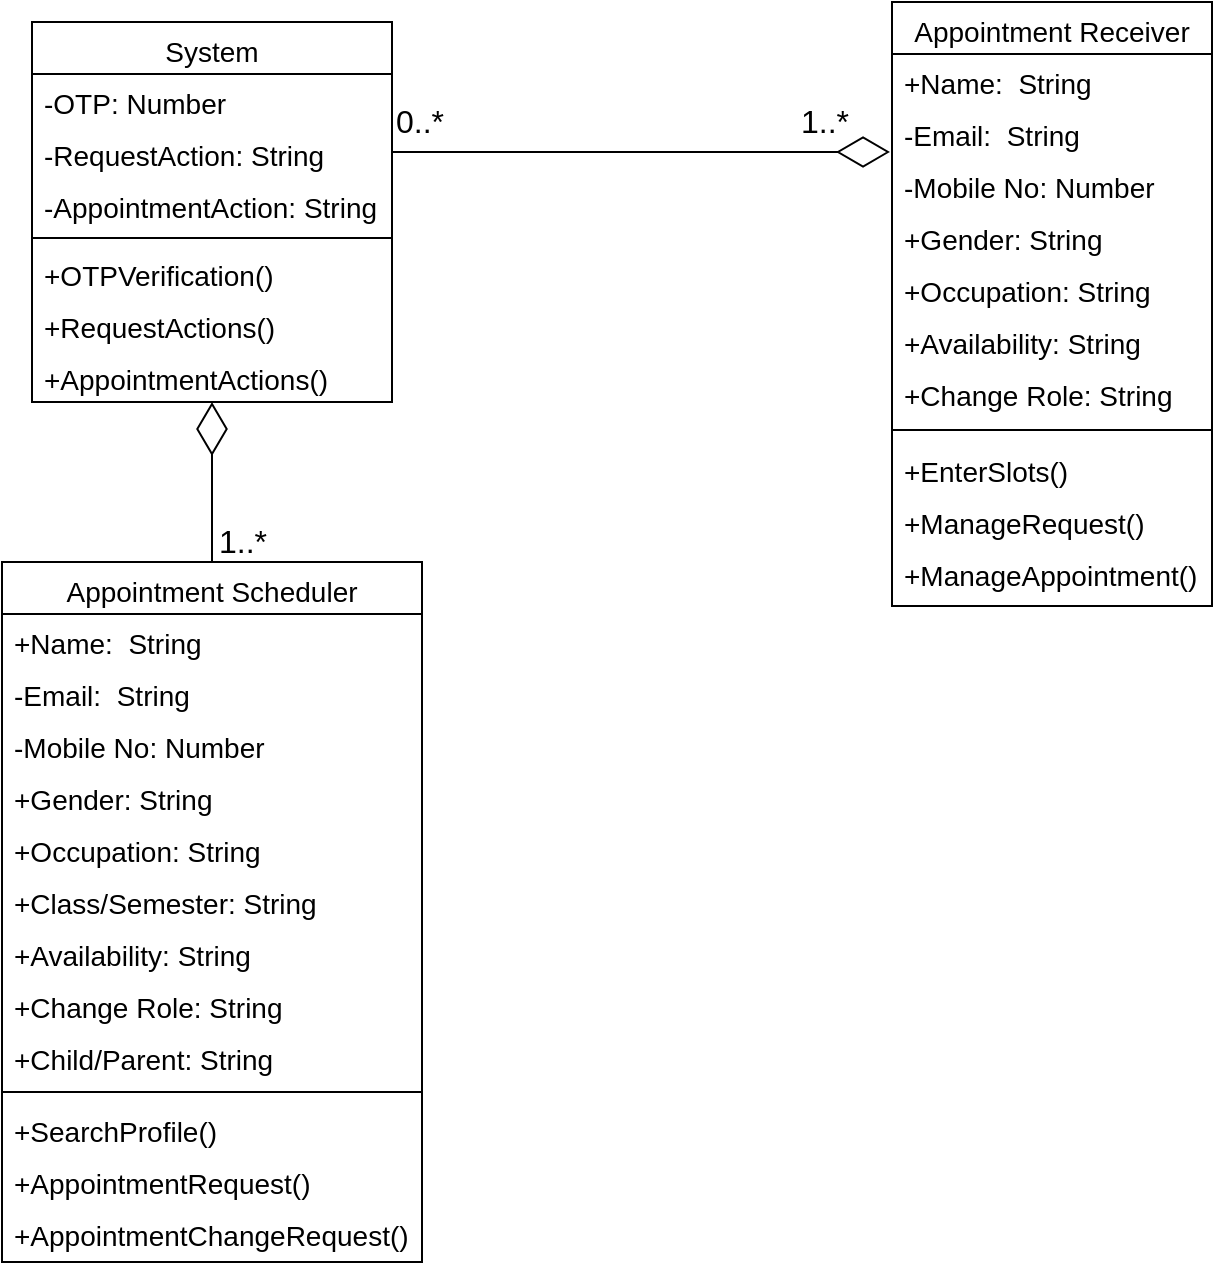 <mxfile version="20.5.3" type="github">
  <diagram id="C5RBs43oDa-KdzZeNtuy" name="Page-1">
    <mxGraphModel dx="798" dy="434" grid="1" gridSize="10" guides="1" tooltips="1" connect="1" arrows="1" fold="1" page="1" pageScale="1" pageWidth="827" pageHeight="1169" math="0" shadow="0">
      <root>
        <mxCell id="WIyWlLk6GJQsqaUBKTNV-0" />
        <mxCell id="WIyWlLk6GJQsqaUBKTNV-1" parent="WIyWlLk6GJQsqaUBKTNV-0" />
        <mxCell id="zkfFHV4jXpPFQw0GAbJ--0" value="System" style="swimlane;fontStyle=0;align=center;verticalAlign=top;childLayout=stackLayout;horizontal=1;startSize=26;horizontalStack=0;resizeParent=1;resizeLast=0;collapsible=1;marginBottom=0;rounded=0;shadow=0;strokeWidth=1;fillColor=none;fontSize=14;" parent="WIyWlLk6GJQsqaUBKTNV-1" vertex="1">
          <mxGeometry x="100" y="40" width="180" height="190" as="geometry">
            <mxRectangle x="230" y="140" width="160" height="26" as="alternateBounds" />
          </mxGeometry>
        </mxCell>
        <mxCell id="zkfFHV4jXpPFQw0GAbJ--1" value="-OTP: Number" style="text;align=left;verticalAlign=top;spacingLeft=4;spacingRight=4;overflow=hidden;rotatable=0;points=[[0,0.5],[1,0.5]];portConstraint=eastwest;fontSize=14;" parent="zkfFHV4jXpPFQw0GAbJ--0" vertex="1">
          <mxGeometry y="26" width="180" height="26" as="geometry" />
        </mxCell>
        <mxCell id="zkfFHV4jXpPFQw0GAbJ--2" value="-RequestAction: String" style="text;align=left;verticalAlign=top;spacingLeft=4;spacingRight=4;overflow=hidden;rotatable=0;points=[[0,0.5],[1,0.5]];portConstraint=eastwest;rounded=0;shadow=0;html=0;fontSize=14;" parent="zkfFHV4jXpPFQw0GAbJ--0" vertex="1">
          <mxGeometry y="52" width="180" height="26" as="geometry" />
        </mxCell>
        <mxCell id="zkfFHV4jXpPFQw0GAbJ--3" value="-AppointmentAction: String" style="text;align=left;verticalAlign=top;spacingLeft=4;spacingRight=4;overflow=hidden;rotatable=0;points=[[0,0.5],[1,0.5]];portConstraint=eastwest;rounded=0;shadow=0;html=0;fontSize=14;" parent="zkfFHV4jXpPFQw0GAbJ--0" vertex="1">
          <mxGeometry y="78" width="180" height="26" as="geometry" />
        </mxCell>
        <mxCell id="zkfFHV4jXpPFQw0GAbJ--4" value="" style="line;html=1;strokeWidth=1;align=left;verticalAlign=middle;spacingTop=-1;spacingLeft=3;spacingRight=3;rotatable=0;labelPosition=right;points=[];portConstraint=eastwest;" parent="zkfFHV4jXpPFQw0GAbJ--0" vertex="1">
          <mxGeometry y="104" width="180" height="8" as="geometry" />
        </mxCell>
        <mxCell id="zkfFHV4jXpPFQw0GAbJ--5" value="+OTPVerification()" style="text;align=left;verticalAlign=top;spacingLeft=4;spacingRight=4;overflow=hidden;rotatable=0;points=[[0,0.5],[1,0.5]];portConstraint=eastwest;fontSize=14;" parent="zkfFHV4jXpPFQw0GAbJ--0" vertex="1">
          <mxGeometry y="112" width="180" height="26" as="geometry" />
        </mxCell>
        <mxCell id="JXJ-lTSqCwDg97gwlNS7-32" value="+RequestActions()" style="text;align=left;verticalAlign=top;spacingLeft=4;spacingRight=4;overflow=hidden;rotatable=0;points=[[0,0.5],[1,0.5]];portConstraint=eastwest;fontSize=14;" vertex="1" parent="zkfFHV4jXpPFQw0GAbJ--0">
          <mxGeometry y="138" width="180" height="26" as="geometry" />
        </mxCell>
        <mxCell id="JXJ-lTSqCwDg97gwlNS7-33" value="+AppointmentActions()" style="text;align=left;verticalAlign=top;spacingLeft=4;spacingRight=4;overflow=hidden;rotatable=0;points=[[0,0.5],[1,0.5]];portConstraint=eastwest;fontSize=14;" vertex="1" parent="zkfFHV4jXpPFQw0GAbJ--0">
          <mxGeometry y="164" width="180" height="26" as="geometry" />
        </mxCell>
        <mxCell id="zkfFHV4jXpPFQw0GAbJ--17" value="Appointment Receiver" style="swimlane;fontStyle=0;align=center;verticalAlign=top;childLayout=stackLayout;horizontal=1;startSize=26;horizontalStack=0;resizeParent=1;resizeLast=0;collapsible=1;marginBottom=0;rounded=0;shadow=0;strokeWidth=1;fontSize=14;" parent="WIyWlLk6GJQsqaUBKTNV-1" vertex="1">
          <mxGeometry x="530" y="30" width="160" height="302" as="geometry">
            <mxRectangle x="550" y="140" width="160" height="26" as="alternateBounds" />
          </mxGeometry>
        </mxCell>
        <mxCell id="zkfFHV4jXpPFQw0GAbJ--18" value="+Name:  String" style="text;align=left;verticalAlign=top;spacingLeft=4;spacingRight=4;overflow=hidden;rotatable=0;points=[[0,0.5],[1,0.5]];portConstraint=eastwest;fontSize=14;" parent="zkfFHV4jXpPFQw0GAbJ--17" vertex="1">
          <mxGeometry y="26" width="160" height="26" as="geometry" />
        </mxCell>
        <mxCell id="zkfFHV4jXpPFQw0GAbJ--19" value="-Email:  String" style="text;align=left;verticalAlign=top;spacingLeft=4;spacingRight=4;overflow=hidden;rotatable=0;points=[[0,0.5],[1,0.5]];portConstraint=eastwest;rounded=0;shadow=0;html=0;fontSize=14;" parent="zkfFHV4jXpPFQw0GAbJ--17" vertex="1">
          <mxGeometry y="52" width="160" height="26" as="geometry" />
        </mxCell>
        <mxCell id="zkfFHV4jXpPFQw0GAbJ--20" value="-Mobile No: Number " style="text;align=left;verticalAlign=top;spacingLeft=4;spacingRight=4;overflow=hidden;rotatable=0;points=[[0,0.5],[1,0.5]];portConstraint=eastwest;rounded=0;shadow=0;html=0;fontSize=14;" parent="zkfFHV4jXpPFQw0GAbJ--17" vertex="1">
          <mxGeometry y="78" width="160" height="26" as="geometry" />
        </mxCell>
        <mxCell id="zkfFHV4jXpPFQw0GAbJ--21" value="+Gender: String" style="text;align=left;verticalAlign=top;spacingLeft=4;spacingRight=4;overflow=hidden;rotatable=0;points=[[0,0.5],[1,0.5]];portConstraint=eastwest;rounded=0;shadow=0;html=0;fontSize=14;" parent="zkfFHV4jXpPFQw0GAbJ--17" vertex="1">
          <mxGeometry y="104" width="160" height="26" as="geometry" />
        </mxCell>
        <mxCell id="zkfFHV4jXpPFQw0GAbJ--22" value="+Occupation: String" style="text;align=left;verticalAlign=top;spacingLeft=4;spacingRight=4;overflow=hidden;rotatable=0;points=[[0,0.5],[1,0.5]];portConstraint=eastwest;rounded=0;shadow=0;html=0;fontSize=14;" parent="zkfFHV4jXpPFQw0GAbJ--17" vertex="1">
          <mxGeometry y="130" width="160" height="26" as="geometry" />
        </mxCell>
        <mxCell id="JXJ-lTSqCwDg97gwlNS7-0" value="+Availability: String" style="text;align=left;verticalAlign=top;spacingLeft=4;spacingRight=4;overflow=hidden;rotatable=0;points=[[0,0.5],[1,0.5]];portConstraint=eastwest;rounded=0;shadow=0;html=0;fontSize=14;" vertex="1" parent="zkfFHV4jXpPFQw0GAbJ--17">
          <mxGeometry y="156" width="160" height="26" as="geometry" />
        </mxCell>
        <mxCell id="JXJ-lTSqCwDg97gwlNS7-1" value="+Change Role: String" style="text;align=left;verticalAlign=top;spacingLeft=4;spacingRight=4;overflow=hidden;rotatable=0;points=[[0,0.5],[1,0.5]];portConstraint=eastwest;rounded=0;shadow=0;html=0;fontSize=14;" vertex="1" parent="zkfFHV4jXpPFQw0GAbJ--17">
          <mxGeometry y="182" width="160" height="26" as="geometry" />
        </mxCell>
        <mxCell id="zkfFHV4jXpPFQw0GAbJ--23" value="" style="line;html=1;strokeWidth=1;align=left;verticalAlign=middle;spacingTop=-1;spacingLeft=3;spacingRight=3;rotatable=0;labelPosition=right;points=[];portConstraint=eastwest;" parent="zkfFHV4jXpPFQw0GAbJ--17" vertex="1">
          <mxGeometry y="208" width="160" height="12" as="geometry" />
        </mxCell>
        <mxCell id="JXJ-lTSqCwDg97gwlNS7-19" value="+EnterSlots()" style="text;align=left;verticalAlign=top;spacingLeft=4;spacingRight=4;overflow=hidden;rotatable=0;points=[[0,0.5],[1,0.5]];portConstraint=eastwest;fontSize=14;" vertex="1" parent="zkfFHV4jXpPFQw0GAbJ--17">
          <mxGeometry y="220" width="160" height="26" as="geometry" />
        </mxCell>
        <mxCell id="JXJ-lTSqCwDg97gwlNS7-21" value="+ManageRequest()" style="text;align=left;verticalAlign=top;spacingLeft=4;spacingRight=4;overflow=hidden;rotatable=0;points=[[0,0.5],[1,0.5]];portConstraint=eastwest;fontSize=14;" vertex="1" parent="zkfFHV4jXpPFQw0GAbJ--17">
          <mxGeometry y="246" width="160" height="26" as="geometry" />
        </mxCell>
        <mxCell id="JXJ-lTSqCwDg97gwlNS7-22" value="+ManageAppointment()" style="text;align=left;verticalAlign=top;spacingLeft=4;spacingRight=4;overflow=hidden;rotatable=0;points=[[0,0.5],[1,0.5]];portConstraint=eastwest;fontSize=14;" vertex="1" parent="zkfFHV4jXpPFQw0GAbJ--17">
          <mxGeometry y="272" width="160" height="26" as="geometry" />
        </mxCell>
        <mxCell id="JXJ-lTSqCwDg97gwlNS7-2" value="Appointment Scheduler" style="swimlane;fontStyle=0;align=center;verticalAlign=top;childLayout=stackLayout;horizontal=1;startSize=26;horizontalStack=0;resizeParent=1;resizeLast=0;collapsible=1;marginBottom=0;rounded=0;shadow=0;strokeWidth=1;fontSize=14;" vertex="1" parent="WIyWlLk6GJQsqaUBKTNV-1">
          <mxGeometry x="85" y="310" width="210" height="350" as="geometry">
            <mxRectangle x="550" y="140" width="160" height="26" as="alternateBounds" />
          </mxGeometry>
        </mxCell>
        <mxCell id="JXJ-lTSqCwDg97gwlNS7-3" value="+Name:  String" style="text;align=left;verticalAlign=top;spacingLeft=4;spacingRight=4;overflow=hidden;rotatable=0;points=[[0,0.5],[1,0.5]];portConstraint=eastwest;fontSize=14;" vertex="1" parent="JXJ-lTSqCwDg97gwlNS7-2">
          <mxGeometry y="26" width="210" height="26" as="geometry" />
        </mxCell>
        <mxCell id="JXJ-lTSqCwDg97gwlNS7-4" value="-Email:  String" style="text;align=left;verticalAlign=top;spacingLeft=4;spacingRight=4;overflow=hidden;rotatable=0;points=[[0,0.5],[1,0.5]];portConstraint=eastwest;rounded=0;shadow=0;html=0;fontSize=14;" vertex="1" parent="JXJ-lTSqCwDg97gwlNS7-2">
          <mxGeometry y="52" width="210" height="26" as="geometry" />
        </mxCell>
        <mxCell id="JXJ-lTSqCwDg97gwlNS7-5" value="-Mobile No: Number " style="text;align=left;verticalAlign=top;spacingLeft=4;spacingRight=4;overflow=hidden;rotatable=0;points=[[0,0.5],[1,0.5]];portConstraint=eastwest;rounded=0;shadow=0;html=0;fontSize=14;" vertex="1" parent="JXJ-lTSqCwDg97gwlNS7-2">
          <mxGeometry y="78" width="210" height="26" as="geometry" />
        </mxCell>
        <mxCell id="JXJ-lTSqCwDg97gwlNS7-6" value="+Gender: String" style="text;align=left;verticalAlign=top;spacingLeft=4;spacingRight=4;overflow=hidden;rotatable=0;points=[[0,0.5],[1,0.5]];portConstraint=eastwest;rounded=0;shadow=0;html=0;fontSize=14;" vertex="1" parent="JXJ-lTSqCwDg97gwlNS7-2">
          <mxGeometry y="104" width="210" height="26" as="geometry" />
        </mxCell>
        <mxCell id="JXJ-lTSqCwDg97gwlNS7-7" value="+Occupation: String" style="text;align=left;verticalAlign=top;spacingLeft=4;spacingRight=4;overflow=hidden;rotatable=0;points=[[0,0.5],[1,0.5]];portConstraint=eastwest;rounded=0;shadow=0;html=0;fontSize=14;" vertex="1" parent="JXJ-lTSqCwDg97gwlNS7-2">
          <mxGeometry y="130" width="210" height="26" as="geometry" />
        </mxCell>
        <mxCell id="JXJ-lTSqCwDg97gwlNS7-12" value="+Class/Semester: String" style="text;align=left;verticalAlign=top;spacingLeft=4;spacingRight=4;overflow=hidden;rotatable=0;points=[[0,0.5],[1,0.5]];portConstraint=eastwest;rounded=0;shadow=0;html=0;fontSize=14;" vertex="1" parent="JXJ-lTSqCwDg97gwlNS7-2">
          <mxGeometry y="156" width="210" height="26" as="geometry" />
        </mxCell>
        <mxCell id="JXJ-lTSqCwDg97gwlNS7-8" value="+Availability: String" style="text;align=left;verticalAlign=top;spacingLeft=4;spacingRight=4;overflow=hidden;rotatable=0;points=[[0,0.5],[1,0.5]];portConstraint=eastwest;rounded=0;shadow=0;html=0;fontSize=14;" vertex="1" parent="JXJ-lTSqCwDg97gwlNS7-2">
          <mxGeometry y="182" width="210" height="26" as="geometry" />
        </mxCell>
        <mxCell id="JXJ-lTSqCwDg97gwlNS7-9" value="+Change Role: String" style="text;align=left;verticalAlign=top;spacingLeft=4;spacingRight=4;overflow=hidden;rotatable=0;points=[[0,0.5],[1,0.5]];portConstraint=eastwest;rounded=0;shadow=0;html=0;fontSize=14;" vertex="1" parent="JXJ-lTSqCwDg97gwlNS7-2">
          <mxGeometry y="208" width="210" height="26" as="geometry" />
        </mxCell>
        <mxCell id="JXJ-lTSqCwDg97gwlNS7-13" value="+Child/Parent: String" style="text;align=left;verticalAlign=top;spacingLeft=4;spacingRight=4;overflow=hidden;rotatable=0;points=[[0,0.5],[1,0.5]];portConstraint=eastwest;rounded=0;shadow=0;html=0;fontSize=14;" vertex="1" parent="JXJ-lTSqCwDg97gwlNS7-2">
          <mxGeometry y="234" width="210" height="26" as="geometry" />
        </mxCell>
        <mxCell id="JXJ-lTSqCwDg97gwlNS7-10" value="" style="line;html=1;strokeWidth=1;align=left;verticalAlign=middle;spacingTop=-1;spacingLeft=3;spacingRight=3;rotatable=0;labelPosition=right;points=[];portConstraint=eastwest;" vertex="1" parent="JXJ-lTSqCwDg97gwlNS7-2">
          <mxGeometry y="260" width="210" height="10" as="geometry" />
        </mxCell>
        <mxCell id="JXJ-lTSqCwDg97gwlNS7-23" value="+SearchProfile()" style="text;align=left;verticalAlign=top;spacingLeft=4;spacingRight=4;overflow=hidden;rotatable=0;points=[[0,0.5],[1,0.5]];portConstraint=eastwest;fontSize=14;" vertex="1" parent="JXJ-lTSqCwDg97gwlNS7-2">
          <mxGeometry y="270" width="210" height="26" as="geometry" />
        </mxCell>
        <mxCell id="JXJ-lTSqCwDg97gwlNS7-28" value="+AppointmentRequest()" style="text;align=left;verticalAlign=top;spacingLeft=4;spacingRight=4;overflow=hidden;rotatable=0;points=[[0,0.5],[1,0.5]];portConstraint=eastwest;fontSize=14;" vertex="1" parent="JXJ-lTSqCwDg97gwlNS7-2">
          <mxGeometry y="296" width="210" height="26" as="geometry" />
        </mxCell>
        <mxCell id="JXJ-lTSqCwDg97gwlNS7-29" value="+AppointmentChangeRequest()" style="text;align=left;verticalAlign=top;spacingLeft=4;spacingRight=4;overflow=hidden;rotatable=0;points=[[0,0.5],[1,0.5]];portConstraint=eastwest;fontSize=14;" vertex="1" parent="JXJ-lTSqCwDg97gwlNS7-2">
          <mxGeometry y="322" width="210" height="28" as="geometry" />
        </mxCell>
        <mxCell id="JXJ-lTSqCwDg97gwlNS7-15" value="1..*" style="resizable=0;align=right;verticalAlign=bottom;labelBackgroundColor=none;fontSize=16;" connectable="0" vertex="1" parent="WIyWlLk6GJQsqaUBKTNV-1">
          <mxGeometry x="220" y="310" as="geometry">
            <mxPoint x="-1" as="offset" />
          </mxGeometry>
        </mxCell>
        <mxCell id="JXJ-lTSqCwDg97gwlNS7-16" value="" style="endArrow=diamondThin;endFill=0;endSize=24;html=1;rounded=0;fontSize=16;exitX=1;exitY=0.5;exitDx=0;exitDy=0;" edge="1" parent="WIyWlLk6GJQsqaUBKTNV-1" source="zkfFHV4jXpPFQw0GAbJ--2">
          <mxGeometry width="160" relative="1" as="geometry">
            <mxPoint x="280" y="108.5" as="sourcePoint" />
            <mxPoint x="529" y="105" as="targetPoint" />
          </mxGeometry>
        </mxCell>
        <mxCell id="JXJ-lTSqCwDg97gwlNS7-17" value="0..*" style="resizable=0;align=left;verticalAlign=bottom;labelBackgroundColor=none;fontSize=16;" connectable="0" vertex="1" parent="WIyWlLk6GJQsqaUBKTNV-1">
          <mxGeometry x="280" y="100" as="geometry" />
        </mxCell>
        <mxCell id="JXJ-lTSqCwDg97gwlNS7-18" value="1..*" style="resizable=0;align=right;verticalAlign=bottom;labelBackgroundColor=none;fontSize=16;" connectable="0" vertex="1" parent="WIyWlLk6GJQsqaUBKTNV-1">
          <mxGeometry x="510" y="100" as="geometry" />
        </mxCell>
        <mxCell id="JXJ-lTSqCwDg97gwlNS7-24" value="" style="endArrow=diamondThin;endFill=0;endSize=24;html=1;rounded=0;fontSize=16;entryX=0.5;entryY=1;entryDx=0;entryDy=0;exitX=0.5;exitY=0;exitDx=0;exitDy=0;" edge="1" parent="WIyWlLk6GJQsqaUBKTNV-1" source="JXJ-lTSqCwDg97gwlNS7-2" target="zkfFHV4jXpPFQw0GAbJ--0">
          <mxGeometry width="160" relative="1" as="geometry">
            <mxPoint x="189" y="280" as="sourcePoint" />
            <mxPoint x="190" y="230" as="targetPoint" />
            <Array as="points" />
          </mxGeometry>
        </mxCell>
      </root>
    </mxGraphModel>
  </diagram>
</mxfile>
